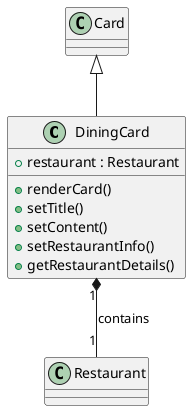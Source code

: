 @startuml DiningCard

class DiningCard {
    + restaurant : Restaurant

    + renderCard()
    + setTitle()
    + setContent()
    + setRestaurantInfo()
    + getRestaurantDetails()
}

Card <|-- DiningCard
DiningCard "1" *-- "1" Restaurant : contains

@enduml